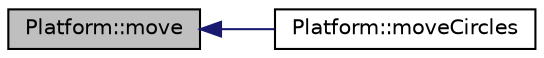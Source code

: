 digraph "Platform::move"
{
  bgcolor="transparent";
  edge [fontname="Helvetica",fontsize="10",labelfontname="Helvetica",labelfontsize="10"];
  node [fontname="Helvetica",fontsize="10",shape=record];
  rankdir="LR";
  Node1 [label="Platform::move",height=0.2,width=0.4,color="black", fillcolor="grey75", style="filled", fontcolor="black"];
  Node1 -> Node2 [dir="back",color="midnightblue",fontsize="10",style="solid",fontname="Helvetica"];
  Node2 [label="Platform::moveCircles",height=0.2,width=0.4,color="black",URL="$classPlatform.html#a4c0f2ca0f0eda1577dc060de188fae18",tooltip="Executing move function as well as rotation while moving. "];
}
